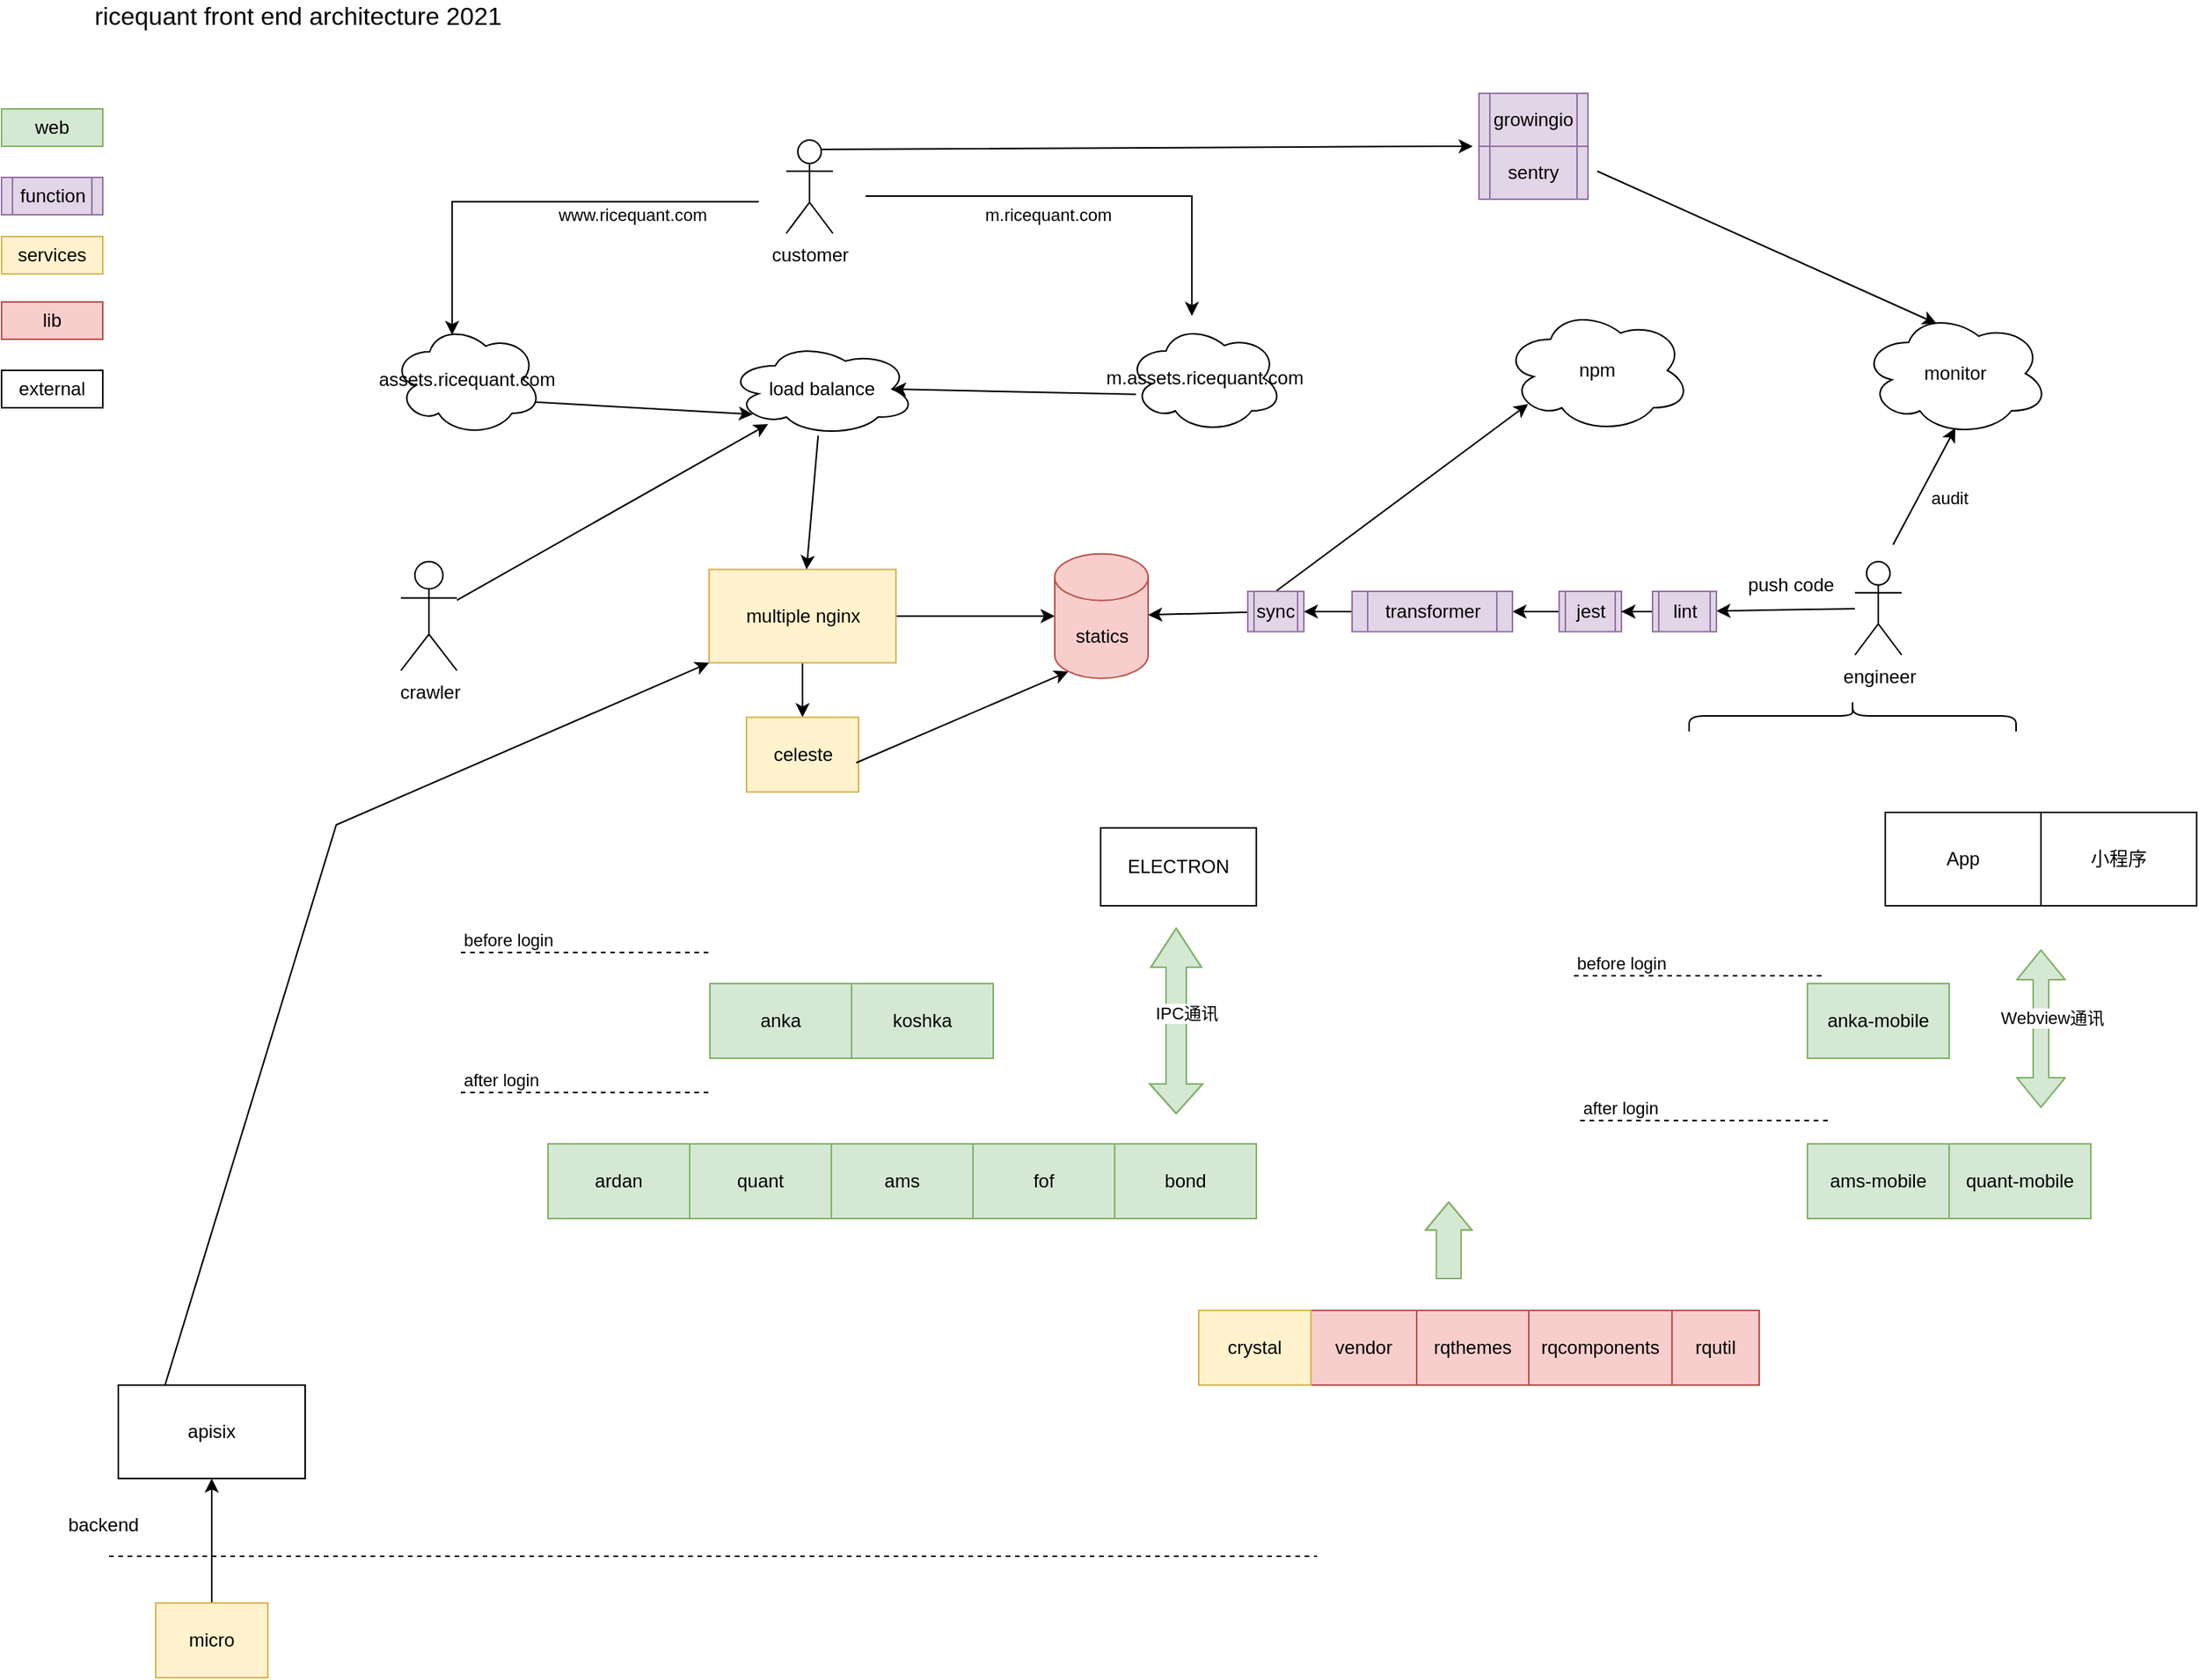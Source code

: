<mxfile version="13.9.7" type="google"><diagram id="dxsXZ12cxjCYDkEBVtds" name="第 1 页"><mxGraphModel dx="2691" dy="2274" grid="1" gridSize="10" guides="1" tooltips="1" connect="1" arrows="1" fold="1" page="1" pageScale="1" pageWidth="827" pageHeight="1169" math="0" shadow="0"><root><mxCell id="0"/><mxCell id="1" parent="0"/><mxCell id="-CsETXuDZGraxjgiOjPr-1" value="&lt;span style=&quot;font-size: 16px&quot;&gt;ricequant front end architecture 2021&lt;/span&gt;" style="text;html=1;align=center;verticalAlign=middle;resizable=0;points=[];autosize=1;" vertex="1" parent="1"><mxGeometry x="-725" y="40" width="280" height="20" as="geometry"/></mxCell><UserObject label="web" lucidchartObjectId="0ER7T7YRtJ8j" id="-CsETXuDZGraxjgiOjPr-2"><mxCell style="html=1;whiteSpace=wrap;;fontSize=12;spacing=3;strokeOpacity=100;fillOpacity=100;fillColor=#d5e8d4;strokeColor=#82b366;" vertex="1" zOrder="59" parent="1"><mxGeometry x="-775" y="110" width="65" height="24" as="geometry"/></mxCell></UserObject><UserObject label="function" lucidchartObjectId="cFR73_4uIF6I" id="-CsETXuDZGraxjgiOjPr-3"><mxCell style="shape=process;whiteSpace=wrap;html=1;backgroundOutline=1;fontFamily=Helvetica;fontSize=12;fontColor=#000000;align=center;strokeColor=#9673a6;fillColor=#e1d5e7;" vertex="1" zOrder="60" parent="1"><mxGeometry x="-775" y="154" width="65" height="24" as="geometry"/></mxCell></UserObject><mxCell id="-CsETXuDZGraxjgiOjPr-9" style="edgeStyle=orthogonalEdgeStyle;rounded=0;orthogonalLoop=1;jettySize=auto;html=1;exitX=0.4;exitY=0.1;exitDx=0;exitDy=0;exitPerimeter=0;entryX=0.4;entryY=0.1;entryDx=0;entryDy=0;entryPerimeter=0;" edge="1" parent="1" target="-CsETXuDZGraxjgiOjPr-6"><mxGeometry relative="1" as="geometry"><mxPoint x="-288.64" y="169.6" as="sourcePoint"/><Array as="points"><mxPoint x="-486" y="170"/></Array></mxGeometry></mxCell><mxCell id="-CsETXuDZGraxjgiOjPr-10" value="www.ricequant.com" style="edgeLabel;html=1;align=center;verticalAlign=middle;resizable=0;points=[];" vertex="1" connectable="0" parent="-CsETXuDZGraxjgiOjPr-9"><mxGeometry x="-0.139" y="-1" relative="1" as="geometry"><mxPoint x="40.31" y="9.41" as="offset"/></mxGeometry></mxCell><mxCell id="-CsETXuDZGraxjgiOjPr-11" style="edgeStyle=orthogonalEdgeStyle;rounded=0;orthogonalLoop=1;jettySize=auto;html=1;exitX=0.536;exitY=0.129;exitDx=0;exitDy=0;exitPerimeter=0;entryX=0.536;entryY=0.129;entryDx=0;entryDy=0;entryPerimeter=0;" edge="1" parent="1"><mxGeometry relative="1" as="geometry"><mxPoint x="-220" y="166" as="sourcePoint"/><mxPoint x="-10.4" y="243.03" as="targetPoint"/><Array as="points"><mxPoint x="-10" y="166"/></Array></mxGeometry></mxCell><mxCell id="-CsETXuDZGraxjgiOjPr-12" value="m.ricequant.com" style="edgeLabel;html=1;align=center;verticalAlign=middle;resizable=0;points=[];" vertex="1" connectable="0" parent="-CsETXuDZGraxjgiOjPr-11"><mxGeometry x="-0.382" y="2" relative="1" as="geometry"><mxPoint x="28.67" y="14" as="offset"/></mxGeometry></mxCell><UserObject label="assets.ricequant.com" lucidchartObjectId="P6M73J-JPvzQ" id="-CsETXuDZGraxjgiOjPr-6"><mxCell style="html=1;whiteSpace=wrap;ellipse;shape=cloud;fontSize=12;fontColor=#000000;spacing=3;strokeOpacity=100;" vertex="1" zOrder="23" parent="1"><mxGeometry x="-524" y="248" width="96" height="72" as="geometry"/></mxCell></UserObject><UserObject label="m.assets.ricequant.com" lucidchartObjectId="P6M73J-JPvzQ" id="-CsETXuDZGraxjgiOjPr-7"><mxCell style="html=1;whiteSpace=wrap;ellipse;shape=cloud;fontSize=12;fontColor=#000000;spacing=3;strokeOpacity=100;" vertex="1" zOrder="23" parent="1"><mxGeometry x="-52" y="248" width="100" height="70" as="geometry"/></mxCell></UserObject><mxCell id="-CsETXuDZGraxjgiOjPr-88" value="" style="edgeStyle=orthogonalEdgeStyle;rounded=0;orthogonalLoop=1;jettySize=auto;html=1;" edge="1" parent="1" source="-CsETXuDZGraxjgiOjPr-8" target="-CsETXuDZGraxjgiOjPr-68"><mxGeometry relative="1" as="geometry"/></mxCell><mxCell id="-CsETXuDZGraxjgiOjPr-90" value="" style="edgeStyle=orthogonalEdgeStyle;rounded=0;orthogonalLoop=1;jettySize=auto;html=1;" edge="1" parent="1" source="-CsETXuDZGraxjgiOjPr-8" target="-CsETXuDZGraxjgiOjPr-84"><mxGeometry relative="1" as="geometry"/></mxCell><mxCell id="-CsETXuDZGraxjgiOjPr-8" value="multiple nginx" style="rounded=0;whiteSpace=wrap;html=1;fillColor=#fff2cc;strokeColor=#d6b656;" vertex="1" parent="1"><mxGeometry x="-320.5" y="405.88" width="120" height="60" as="geometry"/></mxCell><mxCell id="-CsETXuDZGraxjgiOjPr-126" style="rounded=0;orthogonalLoop=1;jettySize=auto;html=1;exitX=0.75;exitY=0.1;exitDx=0;exitDy=0;exitPerimeter=0;" edge="1" parent="1" source="-CsETXuDZGraxjgiOjPr-13"><mxGeometry relative="1" as="geometry"><mxPoint x="170" y="134" as="targetPoint"/><Array as="points"><mxPoint x="150" y="134"/></Array></mxGeometry></mxCell><mxCell id="-CsETXuDZGraxjgiOjPr-13" value="customer" style="shape=umlActor;verticalLabelPosition=bottom;verticalAlign=top;html=1;outlineConnect=0;" vertex="1" parent="1"><mxGeometry x="-271" y="130" width="30" height="60" as="geometry"/></mxCell><UserObject label="anka" lucidchartObjectId="VOM7uef9vEJy" id="-CsETXuDZGraxjgiOjPr-20"><mxCell style="html=1;whiteSpace=wrap;;fontSize=12;spacing=3;strokeOpacity=100;fillOpacity=100;fillColor=#d5e8d4;strokeColor=#82b366;" vertex="1" zOrder="2" parent="1"><mxGeometry x="-320" y="672" width="91" height="48" as="geometry"/></mxCell></UserObject><UserObject label="ardan" lucidchartObjectId="VOM7uef9vEJy" id="-CsETXuDZGraxjgiOjPr-21"><mxCell style="html=1;whiteSpace=wrap;;fontSize=12;spacing=3;strokeOpacity=100;fillOpacity=100;fillColor=#d5e8d4;strokeColor=#82b366;" vertex="1" zOrder="2" parent="1"><mxGeometry x="-424" y="775" width="91" height="48" as="geometry"/></mxCell></UserObject><UserObject label="koshka" lucidchartObjectId="VOM7uef9vEJy" id="-CsETXuDZGraxjgiOjPr-22"><mxCell style="html=1;whiteSpace=wrap;;fontSize=12;spacing=3;strokeOpacity=100;fillOpacity=100;fillColor=#d5e8d4;strokeColor=#82b366;" vertex="1" zOrder="2" parent="1"><mxGeometry x="-229" y="672" width="91" height="48" as="geometry"/></mxCell></UserObject><UserObject label="quant" lucidchartObjectId="VOM7uef9vEJy" id="-CsETXuDZGraxjgiOjPr-23"><mxCell style="html=1;whiteSpace=wrap;;fontSize=12;spacing=3;strokeOpacity=100;fillOpacity=100;fillColor=#d5e8d4;strokeColor=#82b366;" vertex="1" zOrder="2" parent="1"><mxGeometry x="-333" y="775" width="91" height="48" as="geometry"/></mxCell></UserObject><UserObject label="ams" lucidchartObjectId="VOM7uef9vEJy" id="-CsETXuDZGraxjgiOjPr-24"><mxCell style="html=1;whiteSpace=wrap;;fontSize=12;spacing=3;strokeOpacity=100;fillOpacity=100;fillColor=#d5e8d4;strokeColor=#82b366;" vertex="1" zOrder="2" parent="1"><mxGeometry x="-242" y="775" width="91" height="48" as="geometry"/></mxCell></UserObject><UserObject label="fof" lucidchartObjectId="VOM7uef9vEJy" id="-CsETXuDZGraxjgiOjPr-25"><mxCell style="html=1;whiteSpace=wrap;;fontSize=12;spacing=3;strokeOpacity=100;fillOpacity=100;fillColor=#d5e8d4;strokeColor=#82b366;" vertex="1" zOrder="2" parent="1"><mxGeometry x="-151" y="775" width="91" height="48" as="geometry"/></mxCell></UserObject><UserObject label="bond" lucidchartObjectId="VOM7uef9vEJy" id="-CsETXuDZGraxjgiOjPr-26"><mxCell style="html=1;whiteSpace=wrap;;fontSize=12;spacing=3;strokeOpacity=100;fillOpacity=100;fillColor=#d5e8d4;strokeColor=#82b366;" vertex="1" zOrder="2" parent="1"><mxGeometry x="-60" y="775" width="91" height="48" as="geometry"/></mxCell></UserObject><mxCell id="-CsETXuDZGraxjgiOjPr-32" value="" style="endArrow=none;html=1;dashed=1;endFill=0;" edge="1" parent="1"><mxGeometry relative="1" as="geometry"><mxPoint x="-480" y="652" as="sourcePoint"/><mxPoint x="-320" y="652" as="targetPoint"/></mxGeometry></mxCell><mxCell id="-CsETXuDZGraxjgiOjPr-34" value="before login" style="edgeLabel;resizable=0;html=1;align=left;verticalAlign=bottom;" connectable="0" vertex="1" parent="-CsETXuDZGraxjgiOjPr-32"><mxGeometry x="-1" relative="1" as="geometry"/></mxCell><mxCell id="-CsETXuDZGraxjgiOjPr-35" value="" style="endArrow=none;html=1;dashed=1;endFill=0;" edge="1" parent="1"><mxGeometry relative="1" as="geometry"><mxPoint x="-480" y="742" as="sourcePoint"/><mxPoint x="-320" y="742" as="targetPoint"/></mxGeometry></mxCell><mxCell id="-CsETXuDZGraxjgiOjPr-37" value="after login" style="edgeLabel;resizable=0;html=1;align=left;verticalAlign=bottom;" connectable="0" vertex="1" parent="-CsETXuDZGraxjgiOjPr-35"><mxGeometry x="-1" relative="1" as="geometry"/></mxCell><UserObject label="anka-mobile" lucidchartObjectId="VOM7uef9vEJy" id="-CsETXuDZGraxjgiOjPr-38"><mxCell style="html=1;whiteSpace=wrap;;fontSize=12;spacing=3;strokeOpacity=100;fillOpacity=100;fillColor=#d5e8d4;strokeColor=#82b366;" vertex="1" zOrder="2" parent="1"><mxGeometry x="385" y="672" width="91" height="48" as="geometry"/></mxCell></UserObject><UserObject label="quant-mobile" lucidchartObjectId="VOM7uef9vEJy" id="-CsETXuDZGraxjgiOjPr-39"><mxCell style="html=1;whiteSpace=wrap;;fontSize=12;spacing=3;strokeOpacity=100;fillOpacity=100;fillColor=#d5e8d4;strokeColor=#82b366;" vertex="1" zOrder="2" parent="1"><mxGeometry x="476" y="775" width="91" height="48" as="geometry"/></mxCell></UserObject><UserObject label="ams-mobile" lucidchartObjectId="VOM7uef9vEJy" id="-CsETXuDZGraxjgiOjPr-40"><mxCell style="html=1;whiteSpace=wrap;;fontSize=12;spacing=3;strokeOpacity=100;fillOpacity=100;fillColor=#d5e8d4;strokeColor=#82b366;" vertex="1" zOrder="2" parent="1"><mxGeometry x="385" y="775" width="91" height="48" as="geometry"/></mxCell></UserObject><mxCell id="-CsETXuDZGraxjgiOjPr-44" value="ELECTRON" style="rounded=0;whiteSpace=wrap;html=1;" vertex="1" parent="1"><mxGeometry x="-69" y="572" width="100" height="50" as="geometry"/></mxCell><mxCell id="-CsETXuDZGraxjgiOjPr-46" value="" style="shape=flexArrow;endArrow=classic;startArrow=classic;html=1;width=13;endSize=8;fillColor=#d5e8d4;strokeColor=#82b366;endWidth=18.517;" edge="1" parent="1"><mxGeometry width="50" height="50" relative="1" as="geometry"><mxPoint x="-20.5" y="756" as="sourcePoint"/><mxPoint x="-20.5" y="636" as="targetPoint"/><Array as="points"><mxPoint x="-20.5" y="730"/></Array></mxGeometry></mxCell><mxCell id="-CsETXuDZGraxjgiOjPr-50" value="IPC通讯" style="edgeLabel;html=1;align=center;verticalAlign=middle;resizable=0;points=[];" vertex="1" connectable="0" parent="-CsETXuDZGraxjgiOjPr-46"><mxGeometry x="-0.133" y="2" relative="1" as="geometry"><mxPoint x="7.93" y="-13" as="offset"/></mxGeometry></mxCell><mxCell id="-CsETXuDZGraxjgiOjPr-47" value="小程序" style="rounded=0;whiteSpace=wrap;html=1;" vertex="1" parent="1"><mxGeometry x="535" y="562" width="100" height="60" as="geometry"/></mxCell><mxCell id="-CsETXuDZGraxjgiOjPr-49" value="App" style="rounded=0;whiteSpace=wrap;html=1;" vertex="1" parent="1"><mxGeometry x="435" y="562" width="100" height="60" as="geometry"/></mxCell><mxCell id="-CsETXuDZGraxjgiOjPr-51" value="" style="shape=flexArrow;endArrow=classic;startArrow=classic;html=1;fillColor=#d5e8d4;strokeColor=#82b366;" edge="1" parent="1"><mxGeometry width="50" height="50" relative="1" as="geometry"><mxPoint x="535" y="752" as="sourcePoint"/><mxPoint x="535" y="650" as="targetPoint"/></mxGeometry></mxCell><mxCell id="-CsETXuDZGraxjgiOjPr-52" value="Webview通讯" style="edgeLabel;html=1;align=center;verticalAlign=middle;resizable=0;points=[];" vertex="1" connectable="0" parent="-CsETXuDZGraxjgiOjPr-51"><mxGeometry x="-0.133" y="2" relative="1" as="geometry"><mxPoint x="8.28" y="-14" as="offset"/></mxGeometry></mxCell><mxCell id="-CsETXuDZGraxjgiOjPr-110" style="edgeStyle=none;rounded=0;orthogonalLoop=1;jettySize=auto;html=1;entryX=0.4;entryY=0.1;entryDx=0;entryDy=0;entryPerimeter=0;" edge="1" parent="1" target="-CsETXuDZGraxjgiOjPr-109"><mxGeometry relative="1" as="geometry"><mxPoint x="515" y="310" as="targetPoint"/><mxPoint x="250" y="150" as="sourcePoint"/></mxGeometry></mxCell><UserObject label="rqutil" lucidchartObjectId="6YM73j2-6f8w" id="-CsETXuDZGraxjgiOjPr-55"><mxCell style="html=1;whiteSpace=wrap;;fontSize=12;spacing=3;strokeOpacity=100;fillOpacity=100;fillColor=#f8cecc;strokeColor=#b85450;" vertex="1" zOrder="16" parent="1"><mxGeometry x="298" y="882" width="56" height="48" as="geometry"/></mxCell></UserObject><UserObject label="rqcomponents" lucidchartObjectId="6YM73j2-6f8w" id="-CsETXuDZGraxjgiOjPr-56"><mxCell style="html=1;whiteSpace=wrap;;fontSize=12;spacing=3;strokeOpacity=100;fillOpacity=100;fillColor=#f8cecc;strokeColor=#b85450;" vertex="1" zOrder="16" parent="1"><mxGeometry x="206" y="882" width="92" height="48" as="geometry"/></mxCell></UserObject><UserObject label="rqthemes" lucidchartObjectId="6YM73j2-6f8w" id="-CsETXuDZGraxjgiOjPr-57"><mxCell style="html=1;whiteSpace=wrap;;fontSize=12;spacing=3;strokeOpacity=100;fillOpacity=100;fillColor=#f8cecc;strokeColor=#b85450;" vertex="1" zOrder="16" parent="1"><mxGeometry x="134" y="882" width="72" height="48" as="geometry"/></mxCell></UserObject><UserObject label="vendor" lucidchartObjectId="6YM73j2-6f8w" id="-CsETXuDZGraxjgiOjPr-58"><mxCell style="html=1;whiteSpace=wrap;;fontSize=12;spacing=3;strokeOpacity=100;fillOpacity=100;fillColor=#f8cecc;strokeColor=#b85450;" vertex="1" zOrder="16" parent="1"><mxGeometry x="66" y="882" width="68" height="48" as="geometry"/></mxCell></UserObject><mxCell id="-CsETXuDZGraxjgiOjPr-111" value="" style="edgeStyle=none;rounded=0;orthogonalLoop=1;jettySize=auto;html=1;" edge="1" parent="1" source="-CsETXuDZGraxjgiOjPr-60" target="-CsETXuDZGraxjgiOjPr-59"><mxGeometry relative="1" as="geometry"/></mxCell><mxCell id="-CsETXuDZGraxjgiOjPr-112" style="rounded=0;orthogonalLoop=1;jettySize=auto;html=1;exitX=0.25;exitY=0;exitDx=0;exitDy=0;entryX=0;entryY=1;entryDx=0;entryDy=0;" edge="1" parent="1" source="-CsETXuDZGraxjgiOjPr-59" target="-CsETXuDZGraxjgiOjPr-8"><mxGeometry relative="1" as="geometry"><mxPoint x="-50" y="390" as="targetPoint"/><Array as="points"><mxPoint x="-560" y="570"/></Array></mxGeometry></mxCell><mxCell id="-CsETXuDZGraxjgiOjPr-59" value="apisix" style="rounded=0;whiteSpace=wrap;html=1;" vertex="1" parent="1"><mxGeometry x="-700" y="930" width="120" height="60" as="geometry"/></mxCell><UserObject label="micro" lucidchartObjectId="6YM73j2-6f8w" id="-CsETXuDZGraxjgiOjPr-60"><mxCell style="html=1;whiteSpace=wrap;;fontSize=12;spacing=3;strokeOpacity=100;fillOpacity=100;fillColor=#fff2cc;strokeColor=#d6b656;" vertex="1" zOrder="16" parent="1"><mxGeometry x="-676" y="1070" width="72" height="48" as="geometry"/></mxCell></UserObject><mxCell id="-CsETXuDZGraxjgiOjPr-61" value="" style="endArrow=none;html=1;dashed=1;endFill=0;" edge="1" parent="1"><mxGeometry relative="1" as="geometry"><mxPoint x="235" y="667" as="sourcePoint"/><mxPoint x="395" y="667" as="targetPoint"/></mxGeometry></mxCell><mxCell id="-CsETXuDZGraxjgiOjPr-62" value="before login" style="edgeLabel;resizable=0;html=1;align=left;verticalAlign=bottom;" connectable="0" vertex="1" parent="-CsETXuDZGraxjgiOjPr-61"><mxGeometry x="-1" relative="1" as="geometry"/></mxCell><mxCell id="-CsETXuDZGraxjgiOjPr-66" value="" style="endArrow=none;html=1;dashed=1;endFill=0;" edge="1" parent="1"><mxGeometry relative="1" as="geometry"><mxPoint x="239" y="760" as="sourcePoint"/><mxPoint x="399" y="760" as="targetPoint"/></mxGeometry></mxCell><mxCell id="-CsETXuDZGraxjgiOjPr-67" value="after login" style="edgeLabel;resizable=0;html=1;align=left;verticalAlign=bottom;" connectable="0" vertex="1" parent="-CsETXuDZGraxjgiOjPr-66"><mxGeometry x="-1" relative="1" as="geometry"/></mxCell><UserObject label="celeste" lucidchartObjectId="6YM73j2-6f8w" id="-CsETXuDZGraxjgiOjPr-68"><mxCell style="html=1;whiteSpace=wrap;;fontSize=12;spacing=3;strokeOpacity=100;fillOpacity=100;fillColor=#fff2cc;strokeColor=#d6b656;" vertex="1" zOrder="16" parent="1"><mxGeometry x="-296.5" y="500.88" width="72" height="48" as="geometry"/></mxCell></UserObject><UserObject label="crystal" lucidchartObjectId="6YM73j2-6f8w" id="-CsETXuDZGraxjgiOjPr-69"><mxCell style="html=1;whiteSpace=wrap;;fontSize=12;spacing=3;strokeOpacity=100;fillOpacity=100;fillColor=#fff2cc;strokeColor=#d6b656;" vertex="1" zOrder="16" parent="1"><mxGeometry x="-6" y="882" width="72" height="48" as="geometry"/></mxCell></UserObject><UserObject label="services" lucidchartObjectId="cFR73_4uIF6I" id="-CsETXuDZGraxjgiOjPr-76"><mxCell style="html=1;whiteSpace=wrap;;fontSize=12;spacing=3;strokeOpacity=100;fillOpacity=100;fillColor=#fff2cc;strokeColor=#d6b656;" vertex="1" zOrder="60" parent="1"><mxGeometry x="-775" y="192" width="65" height="24" as="geometry"/></mxCell></UserObject><UserObject label="lib" lucidchartObjectId="cFR73_4uIF6I" id="-CsETXuDZGraxjgiOjPr-77"><mxCell style="html=1;whiteSpace=wrap;;fontSize=12;spacing=3;strokeOpacity=100;fillOpacity=100;fillColor=#f8cecc;strokeColor=#b85450;" vertex="1" zOrder="60" parent="1"><mxGeometry x="-775" y="234" width="65" height="24" as="geometry"/></mxCell></UserObject><mxCell id="-CsETXuDZGraxjgiOjPr-79" style="edgeStyle=orthogonalEdgeStyle;rounded=0;orthogonalLoop=1;jettySize=auto;html=1;exitX=0.5;exitY=1;exitDx=0;exitDy=0;" edge="1" parent="1" source="-CsETXuDZGraxjgiOjPr-3" target="-CsETXuDZGraxjgiOjPr-3"><mxGeometry relative="1" as="geometry"/></mxCell><mxCell id="-CsETXuDZGraxjgiOjPr-80" value="" style="endArrow=none;dashed=1;html=1;" edge="1" parent="1"><mxGeometry width="50" height="50" relative="1" as="geometry"><mxPoint x="-706" y="1040" as="sourcePoint"/><mxPoint x="70" y="1040" as="targetPoint"/></mxGeometry></mxCell><mxCell id="-CsETXuDZGraxjgiOjPr-83" value="backend" style="text;html=1;align=center;verticalAlign=middle;resizable=0;points=[];autosize=1;" vertex="1" parent="1"><mxGeometry x="-740" y="1010" width="60" height="20" as="geometry"/></mxCell><mxCell id="-CsETXuDZGraxjgiOjPr-113" style="edgeStyle=none;rounded=0;orthogonalLoop=1;jettySize=auto;html=1;exitX=0.979;exitY=0.609;exitDx=0;exitDy=0;exitPerimeter=0;entryX=0.145;entryY=1;entryDx=0;entryDy=-4.35;entryPerimeter=0;" edge="1" parent="1" source="-CsETXuDZGraxjgiOjPr-68" target="-CsETXuDZGraxjgiOjPr-84"><mxGeometry relative="1" as="geometry"/></mxCell><mxCell id="-CsETXuDZGraxjgiOjPr-84" value="statics" style="shape=cylinder3;whiteSpace=wrap;html=1;boundedLbl=1;backgroundOutline=1;size=15;fillColor=#f8cecc;strokeColor=#b85450;" vertex="1" parent="1"><mxGeometry x="-98.5" y="395.88" width="60" height="80" as="geometry"/></mxCell><mxCell id="-CsETXuDZGraxjgiOjPr-87" value="" style="rounded=0;orthogonalLoop=1;jettySize=auto;html=1;entryX=0.211;entryY=0.875;entryDx=0;entryDy=0;entryPerimeter=0;" edge="1" parent="1" source="-CsETXuDZGraxjgiOjPr-86" target="-CsETXuDZGraxjgiOjPr-95"><mxGeometry relative="1" as="geometry"><mxPoint x="-340" y="370" as="targetPoint"/></mxGeometry></mxCell><mxCell id="-CsETXuDZGraxjgiOjPr-86" value="crawler" style="shape=umlActor;verticalLabelPosition=bottom;verticalAlign=top;html=1;outlineConnect=0;fontFamily=Helvetica;fontSize=12;fontColor=#000000;align=center;strokeColor=#000000;fillColor=#ffffff;" vertex="1" parent="1"><mxGeometry x="-518.5" y="400.88" width="36" height="70" as="geometry"/></mxCell><UserObject label="external" lucidchartObjectId="cFR73_4uIF6I" id="-CsETXuDZGraxjgiOjPr-89"><mxCell style="html=1;whiteSpace=wrap;;fontSize=12;spacing=3;strokeOpacity=100;fillOpacity=100;" vertex="1" zOrder="60" parent="1"><mxGeometry x="-775" y="278" width="65" height="24" as="geometry"/></mxCell></UserObject><mxCell id="-CsETXuDZGraxjgiOjPr-97" style="edgeStyle=none;rounded=0;orthogonalLoop=1;jettySize=auto;html=1;exitX=0.177;exitY=0.848;exitDx=0;exitDy=0;exitPerimeter=0;entryX=0.875;entryY=0.5;entryDx=0;entryDy=0;entryPerimeter=0;" edge="1" parent="1" target="-CsETXuDZGraxjgiOjPr-95"><mxGeometry relative="1" as="geometry"><mxPoint x="-46.3" y="293.36" as="sourcePoint"/></mxGeometry></mxCell><mxCell id="-CsETXuDZGraxjgiOjPr-98" style="edgeStyle=none;rounded=0;orthogonalLoop=1;jettySize=auto;html=1;exitX=0.96;exitY=0.7;exitDx=0;exitDy=0;exitPerimeter=0;entryX=0.13;entryY=0.77;entryDx=0;entryDy=0;entryPerimeter=0;" edge="1" parent="1" source="-CsETXuDZGraxjgiOjPr-6" target="-CsETXuDZGraxjgiOjPr-95"><mxGeometry relative="1" as="geometry"/></mxCell><mxCell id="-CsETXuDZGraxjgiOjPr-99" value="" style="edgeStyle=none;rounded=0;orthogonalLoop=1;jettySize=auto;html=1;" edge="1" parent="1" source="-CsETXuDZGraxjgiOjPr-95" target="-CsETXuDZGraxjgiOjPr-8"><mxGeometry relative="1" as="geometry"/></mxCell><mxCell id="-CsETXuDZGraxjgiOjPr-95" value="load balance" style="ellipse;shape=cloud;whiteSpace=wrap;html=1;fontFamily=Helvetica;fontSize=12;fontColor=#000000;align=center;strokeColor=#000000;fillColor=#ffffff;" vertex="1" parent="1"><mxGeometry x="-308" y="260" width="120" height="60" as="geometry"/></mxCell><mxCell id="-CsETXuDZGraxjgiOjPr-115" style="rounded=0;orthogonalLoop=1;jettySize=auto;html=1;entryX=0.5;entryY=0.938;entryDx=0;entryDy=0;entryPerimeter=0;" edge="1" parent="1" target="-CsETXuDZGraxjgiOjPr-109"><mxGeometry relative="1" as="geometry"><mxPoint x="480" y="360" as="targetPoint"/><mxPoint x="440" y="390" as="sourcePoint"/></mxGeometry></mxCell><mxCell id="-CsETXuDZGraxjgiOjPr-116" value="audit" style="edgeLabel;html=1;align=center;verticalAlign=middle;resizable=0;points=[];" vertex="1" connectable="0" parent="-CsETXuDZGraxjgiOjPr-115"><mxGeometry x="-0.362" y="-3" relative="1" as="geometry"><mxPoint x="20.64" y="-7.59" as="offset"/></mxGeometry></mxCell><mxCell id="-CsETXuDZGraxjgiOjPr-147" value="" style="rounded=0;orthogonalLoop=1;jettySize=auto;html=1;" edge="1" parent="1" source="-CsETXuDZGraxjgiOjPr-101" target="-CsETXuDZGraxjgiOjPr-130"><mxGeometry relative="1" as="geometry"/></mxCell><mxCell id="-CsETXuDZGraxjgiOjPr-101" value="engineer" style="shape=umlActor;verticalLabelPosition=bottom;verticalAlign=top;html=1;outlineConnect=0;" vertex="1" parent="1"><mxGeometry x="415.5" y="400.88" width="30" height="60" as="geometry"/></mxCell><mxCell id="-CsETXuDZGraxjgiOjPr-105" value="npm" style="ellipse;shape=cloud;whiteSpace=wrap;html=1;" vertex="1" parent="1"><mxGeometry x="190" y="238" width="120" height="80" as="geometry"/></mxCell><mxCell id="-CsETXuDZGraxjgiOjPr-109" value="monitor" style="ellipse;shape=cloud;whiteSpace=wrap;html=1;" vertex="1" parent="1"><mxGeometry x="420" y="240" width="120" height="80" as="geometry"/></mxCell><mxCell id="-CsETXuDZGraxjgiOjPr-125" value="push code" style="text;html=1;align=center;verticalAlign=middle;resizable=0;points=[];autosize=1;" vertex="1" parent="1"><mxGeometry x="339" y="405.88" width="70" height="20" as="geometry"/></mxCell><mxCell id="-CsETXuDZGraxjgiOjPr-128" value="sentry" style="shape=process;whiteSpace=wrap;html=1;backgroundOutline=1;fillColor=#e1d5e7;strokeColor=#9673a6;" vertex="1" parent="1"><mxGeometry x="174" y="134" width="70" height="34" as="geometry"/></mxCell><mxCell id="-CsETXuDZGraxjgiOjPr-136" value="" style="edgeStyle=orthogonalEdgeStyle;rounded=0;orthogonalLoop=1;jettySize=auto;html=1;" edge="1" parent="1" source="-CsETXuDZGraxjgiOjPr-129" target="-CsETXuDZGraxjgiOjPr-131"><mxGeometry relative="1" as="geometry"><mxPoint x="234.5" y="435.914" as="targetPoint"/></mxGeometry></mxCell><mxCell id="-CsETXuDZGraxjgiOjPr-129" value="jest" style="shape=process;whiteSpace=wrap;html=1;backgroundOutline=1;fillColor=#e1d5e7;strokeColor=#9673a6;" vertex="1" parent="1"><mxGeometry x="225.5" y="420" width="40" height="25.88" as="geometry"/></mxCell><mxCell id="-CsETXuDZGraxjgiOjPr-142" value="" style="edgeStyle=orthogonalEdgeStyle;rounded=0;orthogonalLoop=1;jettySize=auto;html=1;" edge="1" parent="1" source="-CsETXuDZGraxjgiOjPr-130" target="-CsETXuDZGraxjgiOjPr-129"><mxGeometry relative="1" as="geometry"/></mxCell><mxCell id="-CsETXuDZGraxjgiOjPr-130" value="lint" style="shape=process;whiteSpace=wrap;html=1;backgroundOutline=1;fillColor=#e1d5e7;strokeColor=#9673a6;" vertex="1" parent="1"><mxGeometry x="285.5" y="420" width="41" height="25.88" as="geometry"/></mxCell><mxCell id="-CsETXuDZGraxjgiOjPr-144" value="" style="rounded=0;orthogonalLoop=1;jettySize=auto;html=1;" edge="1" parent="1" source="-CsETXuDZGraxjgiOjPr-164" target="-CsETXuDZGraxjgiOjPr-84"><mxGeometry relative="1" as="geometry"/></mxCell><mxCell id="-CsETXuDZGraxjgiOjPr-166" value="" style="edgeStyle=none;rounded=0;orthogonalLoop=1;jettySize=auto;html=1;" edge="1" parent="1" source="-CsETXuDZGraxjgiOjPr-131" target="-CsETXuDZGraxjgiOjPr-164"><mxGeometry relative="1" as="geometry"/></mxCell><mxCell id="-CsETXuDZGraxjgiOjPr-131" value="transformer" style="shape=process;whiteSpace=wrap;html=1;backgroundOutline=1;fillColor=#e1d5e7;strokeColor=#9673a6;" vertex="1" parent="1"><mxGeometry x="92.5" y="420" width="103" height="25.88" as="geometry"/></mxCell><mxCell id="-CsETXuDZGraxjgiOjPr-154" value="" style="shape=flexArrow;endArrow=classic;html=1;width=15.862;endSize=5.607;endWidth=12.818;fillColor=#d5e8d4;strokeColor=#82b366;" edge="1" parent="1"><mxGeometry width="50" height="50" relative="1" as="geometry"><mxPoint x="154.58" y="862" as="sourcePoint"/><mxPoint x="154.58" y="812" as="targetPoint"/><Array as="points"><mxPoint x="154.58" y="792"/></Array></mxGeometry></mxCell><mxCell id="-CsETXuDZGraxjgiOjPr-156" value="" style="shape=curlyBracket;whiteSpace=wrap;html=1;rounded=1;direction=south;size=0.5;" vertex="1" parent="1"><mxGeometry x="309" y="490" width="210" height="20" as="geometry"/></mxCell><mxCell id="-CsETXuDZGraxjgiOjPr-162" value="growingio" style="shape=process;whiteSpace=wrap;html=1;backgroundOutline=1;fillColor=#e1d5e7;strokeColor=#9673a6;" vertex="1" parent="1"><mxGeometry x="174" y="100" width="70" height="34" as="geometry"/></mxCell><mxCell id="-CsETXuDZGraxjgiOjPr-167" style="edgeStyle=none;rounded=0;orthogonalLoop=1;jettySize=auto;html=1;exitX=0.5;exitY=0;exitDx=0;exitDy=0;entryX=0.13;entryY=0.77;entryDx=0;entryDy=0;entryPerimeter=0;" edge="1" parent="1" source="-CsETXuDZGraxjgiOjPr-164" target="-CsETXuDZGraxjgiOjPr-105"><mxGeometry relative="1" as="geometry"/></mxCell><mxCell id="-CsETXuDZGraxjgiOjPr-164" value="sync" style="shape=process;whiteSpace=wrap;html=1;backgroundOutline=1;fillColor=#e1d5e7;strokeColor=#9673a6;" vertex="1" parent="1"><mxGeometry x="25.5" y="420" width="36" height="25.88" as="geometry"/></mxCell></root></mxGraphModel></diagram></mxfile>